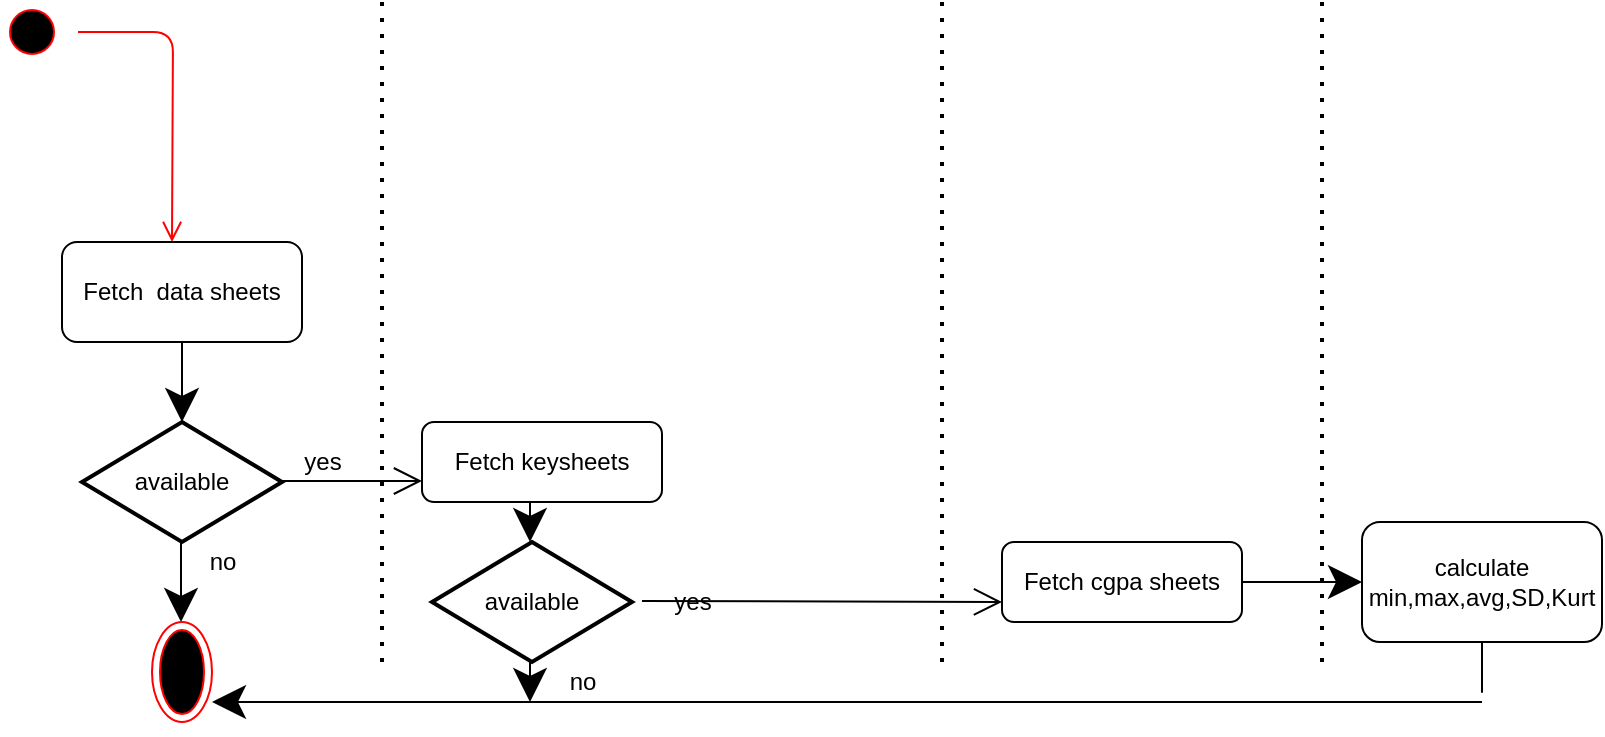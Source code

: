 <mxfile version="15.3.5" type="device"><diagram id="8SJz0KIcqzUsokxtVV7R" name="Page-1"><mxGraphModel dx="1108" dy="393" grid="1" gridSize="10" guides="1" tooltips="1" connect="1" arrows="1" fold="1" page="1" pageScale="1" pageWidth="850" pageHeight="1100" math="0" shadow="0"><root><mxCell id="0"/><mxCell id="1" parent="0"/><mxCell id="YikLKs8Q991dvAofkHmZ-2" value="" style="ellipse;html=1;shape=startState;fillColor=#000000;strokeColor=#ff0000;hachureGap=4;pointerEvents=0;" vertex="1" parent="1"><mxGeometry x="160" y="30" width="30" height="30" as="geometry"/></mxCell><mxCell id="YikLKs8Q991dvAofkHmZ-3" value="" style="edgeStyle=orthogonalEdgeStyle;html=1;verticalAlign=bottom;endArrow=open;endSize=8;strokeColor=#ff0000;sourcePerimeterSpacing=8;targetPerimeterSpacing=8;" edge="1" source="YikLKs8Q991dvAofkHmZ-2" parent="1"><mxGeometry relative="1" as="geometry"><mxPoint x="245" y="150" as="targetPoint"/></mxGeometry></mxCell><mxCell id="YikLKs8Q991dvAofkHmZ-4" value="Fetch&amp;nbsp; data sheets" style="rounded=1;whiteSpace=wrap;html=1;hachureGap=4;pointerEvents=0;" vertex="1" parent="1"><mxGeometry x="190" y="150" width="120" height="50" as="geometry"/></mxCell><mxCell id="YikLKs8Q991dvAofkHmZ-5" value="" style="endArrow=none;dashed=1;html=1;dashPattern=1 3;strokeWidth=2;startSize=14;endSize=14;sourcePerimeterSpacing=8;targetPerimeterSpacing=8;" edge="1" parent="1"><mxGeometry width="50" height="50" relative="1" as="geometry"><mxPoint x="350" y="360" as="sourcePoint"/><mxPoint x="350" y="30" as="targetPoint"/></mxGeometry></mxCell><mxCell id="YikLKs8Q991dvAofkHmZ-6" value="available" style="strokeWidth=2;html=1;shape=mxgraph.flowchart.decision;whiteSpace=wrap;hachureGap=4;pointerEvents=0;" vertex="1" parent="1"><mxGeometry x="200" y="240" width="100" height="60" as="geometry"/></mxCell><mxCell id="YikLKs8Q991dvAofkHmZ-7" value="" style="endArrow=classic;html=1;startSize=14;endSize=14;sourcePerimeterSpacing=8;targetPerimeterSpacing=8;" edge="1" parent="1"><mxGeometry width="50" height="50" relative="1" as="geometry"><mxPoint x="250" y="200" as="sourcePoint"/><mxPoint x="250" y="240" as="targetPoint"/></mxGeometry></mxCell><mxCell id="YikLKs8Q991dvAofkHmZ-8" value="" style="endArrow=classic;html=1;startSize=14;endSize=14;sourcePerimeterSpacing=8;targetPerimeterSpacing=8;" edge="1" parent="1"><mxGeometry width="50" height="50" relative="1" as="geometry"><mxPoint x="249.5" y="300" as="sourcePoint"/><mxPoint x="249.5" y="340" as="targetPoint"/></mxGeometry></mxCell><mxCell id="YikLKs8Q991dvAofkHmZ-9" value="no" style="text;html=1;align=center;verticalAlign=middle;resizable=0;points=[];autosize=1;strokeColor=none;fillColor=none;" vertex="1" parent="1"><mxGeometry x="255" y="300" width="30" height="20" as="geometry"/></mxCell><mxCell id="YikLKs8Q991dvAofkHmZ-11" value="" style="ellipse;html=1;shape=endState;fillColor=#000000;strokeColor=#ff0000;hachureGap=4;pointerEvents=0;" vertex="1" parent="1"><mxGeometry x="235" y="340" width="30" height="50" as="geometry"/></mxCell><mxCell id="YikLKs8Q991dvAofkHmZ-12" value="" style="endArrow=open;endFill=1;endSize=12;html=1;sourcePerimeterSpacing=8;targetPerimeterSpacing=8;" edge="1" parent="1"><mxGeometry width="160" relative="1" as="geometry"><mxPoint x="300" y="269.5" as="sourcePoint"/><mxPoint x="370" y="269.5" as="targetPoint"/></mxGeometry></mxCell><mxCell id="YikLKs8Q991dvAofkHmZ-13" value="yes" style="text;html=1;align=center;verticalAlign=middle;resizable=0;points=[];autosize=1;strokeColor=none;fillColor=none;" vertex="1" parent="1"><mxGeometry x="305" y="250" width="30" height="20" as="geometry"/></mxCell><mxCell id="YikLKs8Q991dvAofkHmZ-14" value="Fetch cgpa sheets" style="rounded=1;whiteSpace=wrap;html=1;hachureGap=4;pointerEvents=0;" vertex="1" parent="1"><mxGeometry x="660" y="300" width="120" height="40" as="geometry"/></mxCell><mxCell id="YikLKs8Q991dvAofkHmZ-16" value="" style="endArrow=none;dashed=1;html=1;dashPattern=1 3;strokeWidth=2;startSize=14;endSize=14;sourcePerimeterSpacing=8;targetPerimeterSpacing=8;" edge="1" parent="1"><mxGeometry width="50" height="50" relative="1" as="geometry"><mxPoint x="630" y="360" as="sourcePoint"/><mxPoint x="630" y="30" as="targetPoint"/></mxGeometry></mxCell><mxCell id="YikLKs8Q991dvAofkHmZ-18" value="calculate min,max,avg,SD,Kurt" style="rounded=1;whiteSpace=wrap;html=1;hachureGap=4;pointerEvents=0;" vertex="1" parent="1"><mxGeometry x="840" y="290" width="120" height="60" as="geometry"/></mxCell><mxCell id="YikLKs8Q991dvAofkHmZ-21" value="" style="endArrow=classic;html=1;startSize=14;endSize=14;sourcePerimeterSpacing=8;targetPerimeterSpacing=8;" edge="1" parent="1"><mxGeometry width="50" height="50" relative="1" as="geometry"><mxPoint x="900" y="380" as="sourcePoint"/><mxPoint x="265" y="380" as="targetPoint"/></mxGeometry></mxCell><mxCell id="YikLKs8Q991dvAofkHmZ-24" value="available" style="strokeWidth=2;html=1;shape=mxgraph.flowchart.decision;whiteSpace=wrap;hachureGap=4;pointerEvents=0;" vertex="1" parent="1"><mxGeometry x="375" y="300" width="100" height="60" as="geometry"/></mxCell><mxCell id="YikLKs8Q991dvAofkHmZ-27" value="" style="endArrow=open;endFill=1;endSize=12;html=1;sourcePerimeterSpacing=8;targetPerimeterSpacing=8;entryX=0;entryY=0.75;entryDx=0;entryDy=0;entryPerimeter=0;" edge="1" parent="1" target="YikLKs8Q991dvAofkHmZ-14"><mxGeometry width="160" relative="1" as="geometry"><mxPoint x="480" y="329.5" as="sourcePoint"/><mxPoint x="650" y="330" as="targetPoint"/></mxGeometry></mxCell><mxCell id="YikLKs8Q991dvAofkHmZ-28" value="yes" style="text;html=1;align=center;verticalAlign=middle;resizable=0;points=[];autosize=1;strokeColor=none;fillColor=none;" vertex="1" parent="1"><mxGeometry x="490" y="320" width="30" height="20" as="geometry"/></mxCell><mxCell id="YikLKs8Q991dvAofkHmZ-30" value="Fetch keysheets" style="rounded=1;whiteSpace=wrap;html=1;hachureGap=4;pointerEvents=0;" vertex="1" parent="1"><mxGeometry x="370" y="240" width="120" height="40" as="geometry"/></mxCell><mxCell id="YikLKs8Q991dvAofkHmZ-34" value="" style="endArrow=classic;html=1;startSize=14;endSize=14;sourcePerimeterSpacing=8;targetPerimeterSpacing=8;" edge="1" parent="1"><mxGeometry width="50" height="50" relative="1" as="geometry"><mxPoint x="424" y="280" as="sourcePoint"/><mxPoint x="424" y="300" as="targetPoint"/></mxGeometry></mxCell><mxCell id="YikLKs8Q991dvAofkHmZ-40" value="" style="endArrow=none;dashed=1;html=1;dashPattern=1 3;strokeWidth=2;startSize=14;endSize=14;sourcePerimeterSpacing=8;targetPerimeterSpacing=8;" edge="1" parent="1"><mxGeometry width="50" height="50" relative="1" as="geometry"><mxPoint x="820" y="360" as="sourcePoint"/><mxPoint x="820" y="30" as="targetPoint"/></mxGeometry></mxCell><mxCell id="YikLKs8Q991dvAofkHmZ-42" value="" style="endArrow=classic;html=1;startSize=14;endSize=14;sourcePerimeterSpacing=8;targetPerimeterSpacing=8;entryX=0;entryY=0.5;entryDx=0;entryDy=0;exitX=1;exitY=0.5;exitDx=0;exitDy=0;" edge="1" parent="1" source="YikLKs8Q991dvAofkHmZ-14" target="YikLKs8Q991dvAofkHmZ-18"><mxGeometry width="50" height="50" relative="1" as="geometry"><mxPoint x="780" y="330" as="sourcePoint"/><mxPoint x="830" y="280" as="targetPoint"/></mxGeometry></mxCell><mxCell id="YikLKs8Q991dvAofkHmZ-43" value="" style="endArrow=none;html=1;startSize=14;endSize=14;sourcePerimeterSpacing=8;targetPerimeterSpacing=8;" edge="1" parent="1"><mxGeometry width="50" height="50" relative="1" as="geometry"><mxPoint x="900" y="350" as="sourcePoint"/><mxPoint x="900" y="350" as="targetPoint"/><Array as="points"><mxPoint x="900" y="380"/></Array></mxGeometry></mxCell><mxCell id="YikLKs8Q991dvAofkHmZ-44" value="" style="endArrow=classic;html=1;startSize=14;endSize=14;sourcePerimeterSpacing=8;targetPerimeterSpacing=8;" edge="1" parent="1"><mxGeometry width="50" height="50" relative="1" as="geometry"><mxPoint x="424" y="360" as="sourcePoint"/><mxPoint x="424" y="380" as="targetPoint"/></mxGeometry></mxCell><mxCell id="YikLKs8Q991dvAofkHmZ-46" value="no" style="text;html=1;align=center;verticalAlign=middle;resizable=0;points=[];autosize=1;strokeColor=none;fillColor=none;" vertex="1" parent="1"><mxGeometry x="435" y="360" width="30" height="20" as="geometry"/></mxCell></root></mxGraphModel></diagram></mxfile>